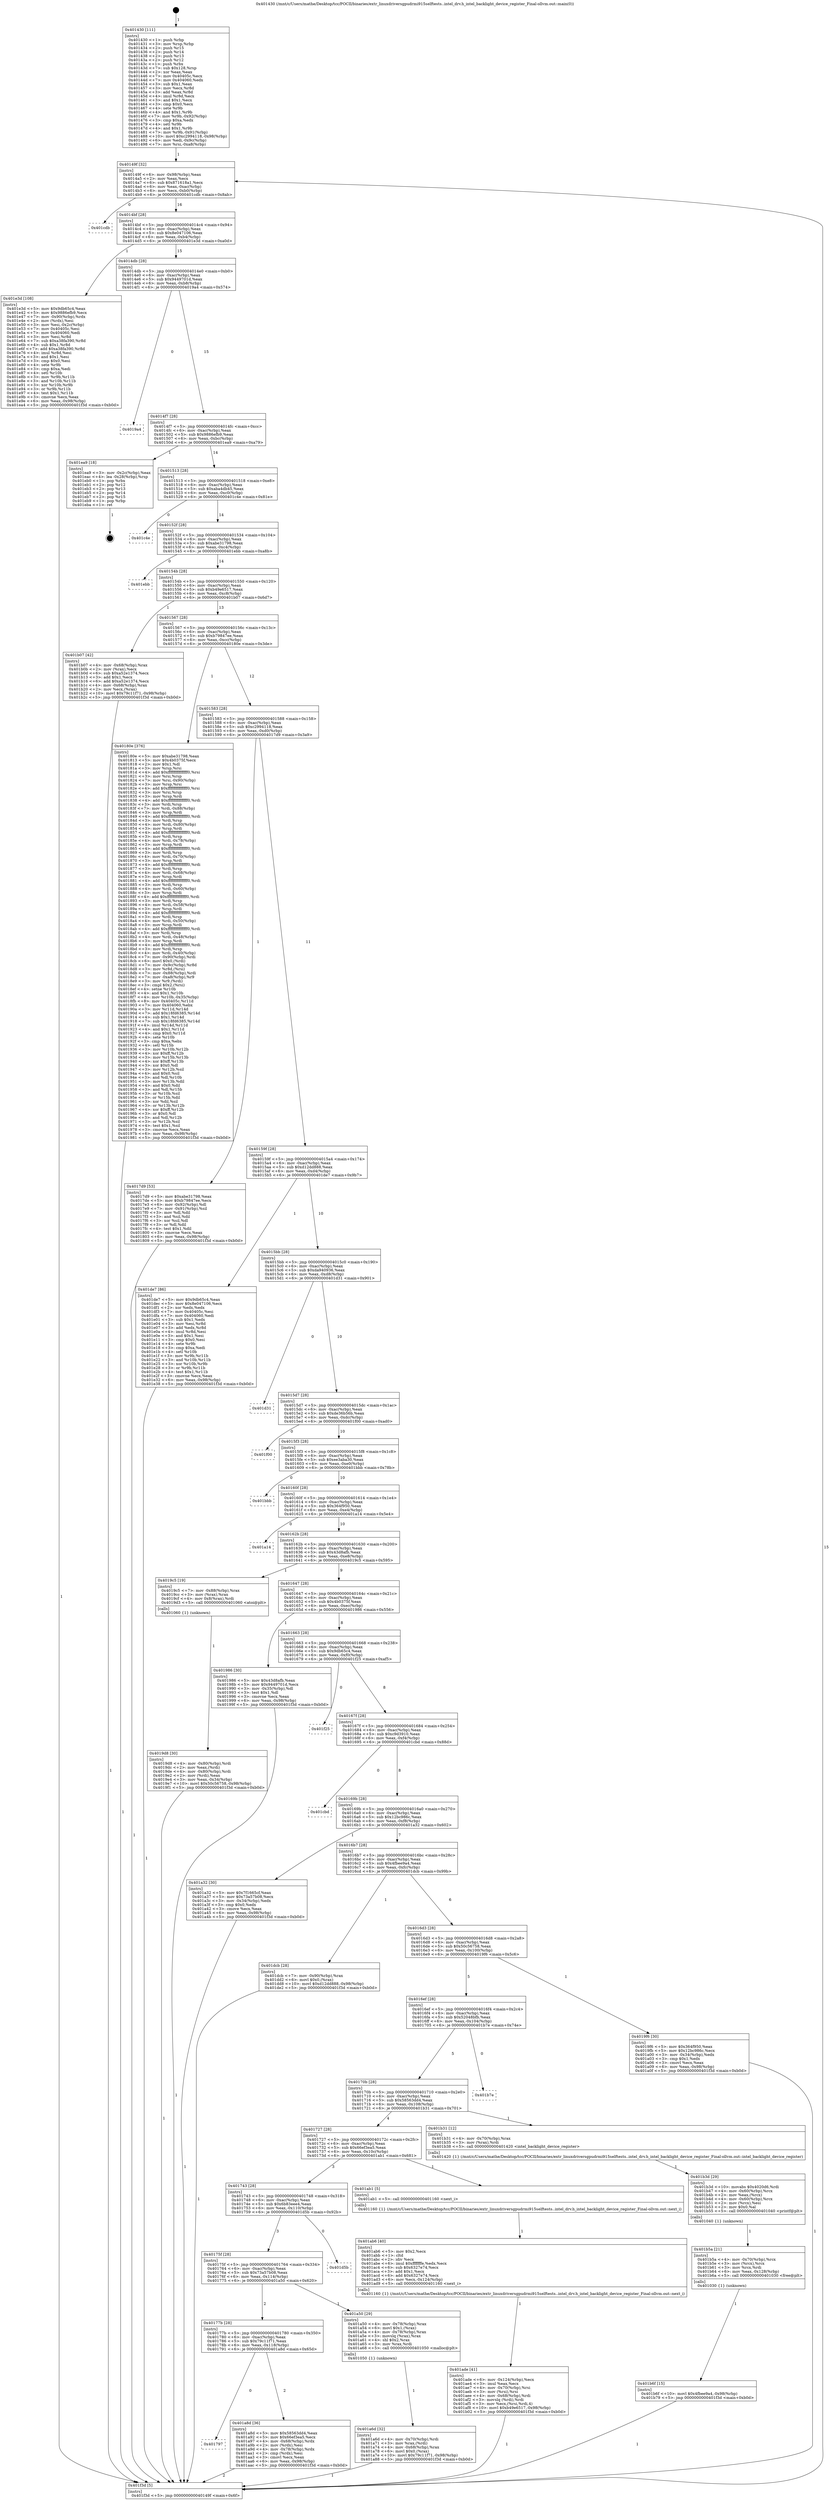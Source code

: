 digraph "0x401430" {
  label = "0x401430 (/mnt/c/Users/mathe/Desktop/tcc/POCII/binaries/extr_linuxdriversgpudrmi915selftests..intel_drv.h_intel_backlight_device_register_Final-ollvm.out::main(0))"
  labelloc = "t"
  node[shape=record]

  Entry [label="",width=0.3,height=0.3,shape=circle,fillcolor=black,style=filled]
  "0x40149f" [label="{
     0x40149f [32]\l
     | [instrs]\l
     &nbsp;&nbsp;0x40149f \<+6\>: mov -0x98(%rbp),%eax\l
     &nbsp;&nbsp;0x4014a5 \<+2\>: mov %eax,%ecx\l
     &nbsp;&nbsp;0x4014a7 \<+6\>: sub $0x871618a1,%ecx\l
     &nbsp;&nbsp;0x4014ad \<+6\>: mov %eax,-0xac(%rbp)\l
     &nbsp;&nbsp;0x4014b3 \<+6\>: mov %ecx,-0xb0(%rbp)\l
     &nbsp;&nbsp;0x4014b9 \<+6\>: je 0000000000401cdb \<main+0x8ab\>\l
  }"]
  "0x401cdb" [label="{
     0x401cdb\l
  }", style=dashed]
  "0x4014bf" [label="{
     0x4014bf [28]\l
     | [instrs]\l
     &nbsp;&nbsp;0x4014bf \<+5\>: jmp 00000000004014c4 \<main+0x94\>\l
     &nbsp;&nbsp;0x4014c4 \<+6\>: mov -0xac(%rbp),%eax\l
     &nbsp;&nbsp;0x4014ca \<+5\>: sub $0x8e047106,%eax\l
     &nbsp;&nbsp;0x4014cf \<+6\>: mov %eax,-0xb4(%rbp)\l
     &nbsp;&nbsp;0x4014d5 \<+6\>: je 0000000000401e3d \<main+0xa0d\>\l
  }"]
  Exit [label="",width=0.3,height=0.3,shape=circle,fillcolor=black,style=filled,peripheries=2]
  "0x401e3d" [label="{
     0x401e3d [108]\l
     | [instrs]\l
     &nbsp;&nbsp;0x401e3d \<+5\>: mov $0x9db65c4,%eax\l
     &nbsp;&nbsp;0x401e42 \<+5\>: mov $0x9886efb9,%ecx\l
     &nbsp;&nbsp;0x401e47 \<+7\>: mov -0x90(%rbp),%rdx\l
     &nbsp;&nbsp;0x401e4e \<+2\>: mov (%rdx),%esi\l
     &nbsp;&nbsp;0x401e50 \<+3\>: mov %esi,-0x2c(%rbp)\l
     &nbsp;&nbsp;0x401e53 \<+7\>: mov 0x40405c,%esi\l
     &nbsp;&nbsp;0x401e5a \<+7\>: mov 0x404060,%edi\l
     &nbsp;&nbsp;0x401e61 \<+3\>: mov %esi,%r8d\l
     &nbsp;&nbsp;0x401e64 \<+7\>: sub $0xa38fa390,%r8d\l
     &nbsp;&nbsp;0x401e6b \<+4\>: sub $0x1,%r8d\l
     &nbsp;&nbsp;0x401e6f \<+7\>: add $0xa38fa390,%r8d\l
     &nbsp;&nbsp;0x401e76 \<+4\>: imul %r8d,%esi\l
     &nbsp;&nbsp;0x401e7a \<+3\>: and $0x1,%esi\l
     &nbsp;&nbsp;0x401e7d \<+3\>: cmp $0x0,%esi\l
     &nbsp;&nbsp;0x401e80 \<+4\>: sete %r9b\l
     &nbsp;&nbsp;0x401e84 \<+3\>: cmp $0xa,%edi\l
     &nbsp;&nbsp;0x401e87 \<+4\>: setl %r10b\l
     &nbsp;&nbsp;0x401e8b \<+3\>: mov %r9b,%r11b\l
     &nbsp;&nbsp;0x401e8e \<+3\>: and %r10b,%r11b\l
     &nbsp;&nbsp;0x401e91 \<+3\>: xor %r10b,%r9b\l
     &nbsp;&nbsp;0x401e94 \<+3\>: or %r9b,%r11b\l
     &nbsp;&nbsp;0x401e97 \<+4\>: test $0x1,%r11b\l
     &nbsp;&nbsp;0x401e9b \<+3\>: cmovne %ecx,%eax\l
     &nbsp;&nbsp;0x401e9e \<+6\>: mov %eax,-0x98(%rbp)\l
     &nbsp;&nbsp;0x401ea4 \<+5\>: jmp 0000000000401f3d \<main+0xb0d\>\l
  }"]
  "0x4014db" [label="{
     0x4014db [28]\l
     | [instrs]\l
     &nbsp;&nbsp;0x4014db \<+5\>: jmp 00000000004014e0 \<main+0xb0\>\l
     &nbsp;&nbsp;0x4014e0 \<+6\>: mov -0xac(%rbp),%eax\l
     &nbsp;&nbsp;0x4014e6 \<+5\>: sub $0x9449701d,%eax\l
     &nbsp;&nbsp;0x4014eb \<+6\>: mov %eax,-0xb8(%rbp)\l
     &nbsp;&nbsp;0x4014f1 \<+6\>: je 00000000004019a4 \<main+0x574\>\l
  }"]
  "0x401b6f" [label="{
     0x401b6f [15]\l
     | [instrs]\l
     &nbsp;&nbsp;0x401b6f \<+10\>: movl $0x4fbee9a4,-0x98(%rbp)\l
     &nbsp;&nbsp;0x401b79 \<+5\>: jmp 0000000000401f3d \<main+0xb0d\>\l
  }"]
  "0x4019a4" [label="{
     0x4019a4\l
  }", style=dashed]
  "0x4014f7" [label="{
     0x4014f7 [28]\l
     | [instrs]\l
     &nbsp;&nbsp;0x4014f7 \<+5\>: jmp 00000000004014fc \<main+0xcc\>\l
     &nbsp;&nbsp;0x4014fc \<+6\>: mov -0xac(%rbp),%eax\l
     &nbsp;&nbsp;0x401502 \<+5\>: sub $0x9886efb9,%eax\l
     &nbsp;&nbsp;0x401507 \<+6\>: mov %eax,-0xbc(%rbp)\l
     &nbsp;&nbsp;0x40150d \<+6\>: je 0000000000401ea9 \<main+0xa79\>\l
  }"]
  "0x401b5a" [label="{
     0x401b5a [21]\l
     | [instrs]\l
     &nbsp;&nbsp;0x401b5a \<+4\>: mov -0x70(%rbp),%rcx\l
     &nbsp;&nbsp;0x401b5e \<+3\>: mov (%rcx),%rcx\l
     &nbsp;&nbsp;0x401b61 \<+3\>: mov %rcx,%rdi\l
     &nbsp;&nbsp;0x401b64 \<+6\>: mov %eax,-0x128(%rbp)\l
     &nbsp;&nbsp;0x401b6a \<+5\>: call 0000000000401030 \<free@plt\>\l
     | [calls]\l
     &nbsp;&nbsp;0x401030 \{1\} (unknown)\l
  }"]
  "0x401ea9" [label="{
     0x401ea9 [18]\l
     | [instrs]\l
     &nbsp;&nbsp;0x401ea9 \<+3\>: mov -0x2c(%rbp),%eax\l
     &nbsp;&nbsp;0x401eac \<+4\>: lea -0x28(%rbp),%rsp\l
     &nbsp;&nbsp;0x401eb0 \<+1\>: pop %rbx\l
     &nbsp;&nbsp;0x401eb1 \<+2\>: pop %r12\l
     &nbsp;&nbsp;0x401eb3 \<+2\>: pop %r13\l
     &nbsp;&nbsp;0x401eb5 \<+2\>: pop %r14\l
     &nbsp;&nbsp;0x401eb7 \<+2\>: pop %r15\l
     &nbsp;&nbsp;0x401eb9 \<+1\>: pop %rbp\l
     &nbsp;&nbsp;0x401eba \<+1\>: ret\l
  }"]
  "0x401513" [label="{
     0x401513 [28]\l
     | [instrs]\l
     &nbsp;&nbsp;0x401513 \<+5\>: jmp 0000000000401518 \<main+0xe8\>\l
     &nbsp;&nbsp;0x401518 \<+6\>: mov -0xac(%rbp),%eax\l
     &nbsp;&nbsp;0x40151e \<+5\>: sub $0xaba4db45,%eax\l
     &nbsp;&nbsp;0x401523 \<+6\>: mov %eax,-0xc0(%rbp)\l
     &nbsp;&nbsp;0x401529 \<+6\>: je 0000000000401c4e \<main+0x81e\>\l
  }"]
  "0x401b3d" [label="{
     0x401b3d [29]\l
     | [instrs]\l
     &nbsp;&nbsp;0x401b3d \<+10\>: movabs $0x4020d6,%rdi\l
     &nbsp;&nbsp;0x401b47 \<+4\>: mov -0x60(%rbp),%rcx\l
     &nbsp;&nbsp;0x401b4b \<+2\>: mov %eax,(%rcx)\l
     &nbsp;&nbsp;0x401b4d \<+4\>: mov -0x60(%rbp),%rcx\l
     &nbsp;&nbsp;0x401b51 \<+2\>: mov (%rcx),%esi\l
     &nbsp;&nbsp;0x401b53 \<+2\>: mov $0x0,%al\l
     &nbsp;&nbsp;0x401b55 \<+5\>: call 0000000000401040 \<printf@plt\>\l
     | [calls]\l
     &nbsp;&nbsp;0x401040 \{1\} (unknown)\l
  }"]
  "0x401c4e" [label="{
     0x401c4e\l
  }", style=dashed]
  "0x40152f" [label="{
     0x40152f [28]\l
     | [instrs]\l
     &nbsp;&nbsp;0x40152f \<+5\>: jmp 0000000000401534 \<main+0x104\>\l
     &nbsp;&nbsp;0x401534 \<+6\>: mov -0xac(%rbp),%eax\l
     &nbsp;&nbsp;0x40153a \<+5\>: sub $0xabe31798,%eax\l
     &nbsp;&nbsp;0x40153f \<+6\>: mov %eax,-0xc4(%rbp)\l
     &nbsp;&nbsp;0x401545 \<+6\>: je 0000000000401ebb \<main+0xa8b\>\l
  }"]
  "0x401ade" [label="{
     0x401ade [41]\l
     | [instrs]\l
     &nbsp;&nbsp;0x401ade \<+6\>: mov -0x124(%rbp),%ecx\l
     &nbsp;&nbsp;0x401ae4 \<+3\>: imul %eax,%ecx\l
     &nbsp;&nbsp;0x401ae7 \<+4\>: mov -0x70(%rbp),%rsi\l
     &nbsp;&nbsp;0x401aeb \<+3\>: mov (%rsi),%rsi\l
     &nbsp;&nbsp;0x401aee \<+4\>: mov -0x68(%rbp),%rdi\l
     &nbsp;&nbsp;0x401af2 \<+3\>: movslq (%rdi),%rdi\l
     &nbsp;&nbsp;0x401af5 \<+3\>: mov %ecx,(%rsi,%rdi,4)\l
     &nbsp;&nbsp;0x401af8 \<+10\>: movl $0xb49e6517,-0x98(%rbp)\l
     &nbsp;&nbsp;0x401b02 \<+5\>: jmp 0000000000401f3d \<main+0xb0d\>\l
  }"]
  "0x401ebb" [label="{
     0x401ebb\l
  }", style=dashed]
  "0x40154b" [label="{
     0x40154b [28]\l
     | [instrs]\l
     &nbsp;&nbsp;0x40154b \<+5\>: jmp 0000000000401550 \<main+0x120\>\l
     &nbsp;&nbsp;0x401550 \<+6\>: mov -0xac(%rbp),%eax\l
     &nbsp;&nbsp;0x401556 \<+5\>: sub $0xb49e6517,%eax\l
     &nbsp;&nbsp;0x40155b \<+6\>: mov %eax,-0xc8(%rbp)\l
     &nbsp;&nbsp;0x401561 \<+6\>: je 0000000000401b07 \<main+0x6d7\>\l
  }"]
  "0x401ab6" [label="{
     0x401ab6 [40]\l
     | [instrs]\l
     &nbsp;&nbsp;0x401ab6 \<+5\>: mov $0x2,%ecx\l
     &nbsp;&nbsp;0x401abb \<+1\>: cltd\l
     &nbsp;&nbsp;0x401abc \<+2\>: idiv %ecx\l
     &nbsp;&nbsp;0x401abe \<+6\>: imul $0xfffffffe,%edx,%ecx\l
     &nbsp;&nbsp;0x401ac4 \<+6\>: sub $0x6327e74,%ecx\l
     &nbsp;&nbsp;0x401aca \<+3\>: add $0x1,%ecx\l
     &nbsp;&nbsp;0x401acd \<+6\>: add $0x6327e74,%ecx\l
     &nbsp;&nbsp;0x401ad3 \<+6\>: mov %ecx,-0x124(%rbp)\l
     &nbsp;&nbsp;0x401ad9 \<+5\>: call 0000000000401160 \<next_i\>\l
     | [calls]\l
     &nbsp;&nbsp;0x401160 \{1\} (/mnt/c/Users/mathe/Desktop/tcc/POCII/binaries/extr_linuxdriversgpudrmi915selftests..intel_drv.h_intel_backlight_device_register_Final-ollvm.out::next_i)\l
  }"]
  "0x401b07" [label="{
     0x401b07 [42]\l
     | [instrs]\l
     &nbsp;&nbsp;0x401b07 \<+4\>: mov -0x68(%rbp),%rax\l
     &nbsp;&nbsp;0x401b0b \<+2\>: mov (%rax),%ecx\l
     &nbsp;&nbsp;0x401b0d \<+6\>: sub $0xa52e1374,%ecx\l
     &nbsp;&nbsp;0x401b13 \<+3\>: add $0x1,%ecx\l
     &nbsp;&nbsp;0x401b16 \<+6\>: add $0xa52e1374,%ecx\l
     &nbsp;&nbsp;0x401b1c \<+4\>: mov -0x68(%rbp),%rax\l
     &nbsp;&nbsp;0x401b20 \<+2\>: mov %ecx,(%rax)\l
     &nbsp;&nbsp;0x401b22 \<+10\>: movl $0x79c11f71,-0x98(%rbp)\l
     &nbsp;&nbsp;0x401b2c \<+5\>: jmp 0000000000401f3d \<main+0xb0d\>\l
  }"]
  "0x401567" [label="{
     0x401567 [28]\l
     | [instrs]\l
     &nbsp;&nbsp;0x401567 \<+5\>: jmp 000000000040156c \<main+0x13c\>\l
     &nbsp;&nbsp;0x40156c \<+6\>: mov -0xac(%rbp),%eax\l
     &nbsp;&nbsp;0x401572 \<+5\>: sub $0xb79847ee,%eax\l
     &nbsp;&nbsp;0x401577 \<+6\>: mov %eax,-0xcc(%rbp)\l
     &nbsp;&nbsp;0x40157d \<+6\>: je 000000000040180e \<main+0x3de\>\l
  }"]
  "0x401797" [label="{
     0x401797\l
  }", style=dashed]
  "0x40180e" [label="{
     0x40180e [376]\l
     | [instrs]\l
     &nbsp;&nbsp;0x40180e \<+5\>: mov $0xabe31798,%eax\l
     &nbsp;&nbsp;0x401813 \<+5\>: mov $0x4b0375f,%ecx\l
     &nbsp;&nbsp;0x401818 \<+2\>: mov $0x1,%dl\l
     &nbsp;&nbsp;0x40181a \<+3\>: mov %rsp,%rsi\l
     &nbsp;&nbsp;0x40181d \<+4\>: add $0xfffffffffffffff0,%rsi\l
     &nbsp;&nbsp;0x401821 \<+3\>: mov %rsi,%rsp\l
     &nbsp;&nbsp;0x401824 \<+7\>: mov %rsi,-0x90(%rbp)\l
     &nbsp;&nbsp;0x40182b \<+3\>: mov %rsp,%rsi\l
     &nbsp;&nbsp;0x40182e \<+4\>: add $0xfffffffffffffff0,%rsi\l
     &nbsp;&nbsp;0x401832 \<+3\>: mov %rsi,%rsp\l
     &nbsp;&nbsp;0x401835 \<+3\>: mov %rsp,%rdi\l
     &nbsp;&nbsp;0x401838 \<+4\>: add $0xfffffffffffffff0,%rdi\l
     &nbsp;&nbsp;0x40183c \<+3\>: mov %rdi,%rsp\l
     &nbsp;&nbsp;0x40183f \<+7\>: mov %rdi,-0x88(%rbp)\l
     &nbsp;&nbsp;0x401846 \<+3\>: mov %rsp,%rdi\l
     &nbsp;&nbsp;0x401849 \<+4\>: add $0xfffffffffffffff0,%rdi\l
     &nbsp;&nbsp;0x40184d \<+3\>: mov %rdi,%rsp\l
     &nbsp;&nbsp;0x401850 \<+4\>: mov %rdi,-0x80(%rbp)\l
     &nbsp;&nbsp;0x401854 \<+3\>: mov %rsp,%rdi\l
     &nbsp;&nbsp;0x401857 \<+4\>: add $0xfffffffffffffff0,%rdi\l
     &nbsp;&nbsp;0x40185b \<+3\>: mov %rdi,%rsp\l
     &nbsp;&nbsp;0x40185e \<+4\>: mov %rdi,-0x78(%rbp)\l
     &nbsp;&nbsp;0x401862 \<+3\>: mov %rsp,%rdi\l
     &nbsp;&nbsp;0x401865 \<+4\>: add $0xfffffffffffffff0,%rdi\l
     &nbsp;&nbsp;0x401869 \<+3\>: mov %rdi,%rsp\l
     &nbsp;&nbsp;0x40186c \<+4\>: mov %rdi,-0x70(%rbp)\l
     &nbsp;&nbsp;0x401870 \<+3\>: mov %rsp,%rdi\l
     &nbsp;&nbsp;0x401873 \<+4\>: add $0xfffffffffffffff0,%rdi\l
     &nbsp;&nbsp;0x401877 \<+3\>: mov %rdi,%rsp\l
     &nbsp;&nbsp;0x40187a \<+4\>: mov %rdi,-0x68(%rbp)\l
     &nbsp;&nbsp;0x40187e \<+3\>: mov %rsp,%rdi\l
     &nbsp;&nbsp;0x401881 \<+4\>: add $0xfffffffffffffff0,%rdi\l
     &nbsp;&nbsp;0x401885 \<+3\>: mov %rdi,%rsp\l
     &nbsp;&nbsp;0x401888 \<+4\>: mov %rdi,-0x60(%rbp)\l
     &nbsp;&nbsp;0x40188c \<+3\>: mov %rsp,%rdi\l
     &nbsp;&nbsp;0x40188f \<+4\>: add $0xfffffffffffffff0,%rdi\l
     &nbsp;&nbsp;0x401893 \<+3\>: mov %rdi,%rsp\l
     &nbsp;&nbsp;0x401896 \<+4\>: mov %rdi,-0x58(%rbp)\l
     &nbsp;&nbsp;0x40189a \<+3\>: mov %rsp,%rdi\l
     &nbsp;&nbsp;0x40189d \<+4\>: add $0xfffffffffffffff0,%rdi\l
     &nbsp;&nbsp;0x4018a1 \<+3\>: mov %rdi,%rsp\l
     &nbsp;&nbsp;0x4018a4 \<+4\>: mov %rdi,-0x50(%rbp)\l
     &nbsp;&nbsp;0x4018a8 \<+3\>: mov %rsp,%rdi\l
     &nbsp;&nbsp;0x4018ab \<+4\>: add $0xfffffffffffffff0,%rdi\l
     &nbsp;&nbsp;0x4018af \<+3\>: mov %rdi,%rsp\l
     &nbsp;&nbsp;0x4018b2 \<+4\>: mov %rdi,-0x48(%rbp)\l
     &nbsp;&nbsp;0x4018b6 \<+3\>: mov %rsp,%rdi\l
     &nbsp;&nbsp;0x4018b9 \<+4\>: add $0xfffffffffffffff0,%rdi\l
     &nbsp;&nbsp;0x4018bd \<+3\>: mov %rdi,%rsp\l
     &nbsp;&nbsp;0x4018c0 \<+4\>: mov %rdi,-0x40(%rbp)\l
     &nbsp;&nbsp;0x4018c4 \<+7\>: mov -0x90(%rbp),%rdi\l
     &nbsp;&nbsp;0x4018cb \<+6\>: movl $0x0,(%rdi)\l
     &nbsp;&nbsp;0x4018d1 \<+7\>: mov -0x9c(%rbp),%r8d\l
     &nbsp;&nbsp;0x4018d8 \<+3\>: mov %r8d,(%rsi)\l
     &nbsp;&nbsp;0x4018db \<+7\>: mov -0x88(%rbp),%rdi\l
     &nbsp;&nbsp;0x4018e2 \<+7\>: mov -0xa8(%rbp),%r9\l
     &nbsp;&nbsp;0x4018e9 \<+3\>: mov %r9,(%rdi)\l
     &nbsp;&nbsp;0x4018ec \<+3\>: cmpl $0x2,(%rsi)\l
     &nbsp;&nbsp;0x4018ef \<+4\>: setne %r10b\l
     &nbsp;&nbsp;0x4018f3 \<+4\>: and $0x1,%r10b\l
     &nbsp;&nbsp;0x4018f7 \<+4\>: mov %r10b,-0x35(%rbp)\l
     &nbsp;&nbsp;0x4018fb \<+8\>: mov 0x40405c,%r11d\l
     &nbsp;&nbsp;0x401903 \<+7\>: mov 0x404060,%ebx\l
     &nbsp;&nbsp;0x40190a \<+3\>: mov %r11d,%r14d\l
     &nbsp;&nbsp;0x40190d \<+7\>: add $0x18fd6385,%r14d\l
     &nbsp;&nbsp;0x401914 \<+4\>: sub $0x1,%r14d\l
     &nbsp;&nbsp;0x401918 \<+7\>: sub $0x18fd6385,%r14d\l
     &nbsp;&nbsp;0x40191f \<+4\>: imul %r14d,%r11d\l
     &nbsp;&nbsp;0x401923 \<+4\>: and $0x1,%r11d\l
     &nbsp;&nbsp;0x401927 \<+4\>: cmp $0x0,%r11d\l
     &nbsp;&nbsp;0x40192b \<+4\>: sete %r10b\l
     &nbsp;&nbsp;0x40192f \<+3\>: cmp $0xa,%ebx\l
     &nbsp;&nbsp;0x401932 \<+4\>: setl %r15b\l
     &nbsp;&nbsp;0x401936 \<+3\>: mov %r10b,%r12b\l
     &nbsp;&nbsp;0x401939 \<+4\>: xor $0xff,%r12b\l
     &nbsp;&nbsp;0x40193d \<+3\>: mov %r15b,%r13b\l
     &nbsp;&nbsp;0x401940 \<+4\>: xor $0xff,%r13b\l
     &nbsp;&nbsp;0x401944 \<+3\>: xor $0x0,%dl\l
     &nbsp;&nbsp;0x401947 \<+3\>: mov %r12b,%sil\l
     &nbsp;&nbsp;0x40194a \<+4\>: and $0x0,%sil\l
     &nbsp;&nbsp;0x40194e \<+3\>: and %dl,%r10b\l
     &nbsp;&nbsp;0x401951 \<+3\>: mov %r13b,%dil\l
     &nbsp;&nbsp;0x401954 \<+4\>: and $0x0,%dil\l
     &nbsp;&nbsp;0x401958 \<+3\>: and %dl,%r15b\l
     &nbsp;&nbsp;0x40195b \<+3\>: or %r10b,%sil\l
     &nbsp;&nbsp;0x40195e \<+3\>: or %r15b,%dil\l
     &nbsp;&nbsp;0x401961 \<+3\>: xor %dil,%sil\l
     &nbsp;&nbsp;0x401964 \<+3\>: or %r13b,%r12b\l
     &nbsp;&nbsp;0x401967 \<+4\>: xor $0xff,%r12b\l
     &nbsp;&nbsp;0x40196b \<+3\>: or $0x0,%dl\l
     &nbsp;&nbsp;0x40196e \<+3\>: and %dl,%r12b\l
     &nbsp;&nbsp;0x401971 \<+3\>: or %r12b,%sil\l
     &nbsp;&nbsp;0x401974 \<+4\>: test $0x1,%sil\l
     &nbsp;&nbsp;0x401978 \<+3\>: cmovne %ecx,%eax\l
     &nbsp;&nbsp;0x40197b \<+6\>: mov %eax,-0x98(%rbp)\l
     &nbsp;&nbsp;0x401981 \<+5\>: jmp 0000000000401f3d \<main+0xb0d\>\l
  }"]
  "0x401583" [label="{
     0x401583 [28]\l
     | [instrs]\l
     &nbsp;&nbsp;0x401583 \<+5\>: jmp 0000000000401588 \<main+0x158\>\l
     &nbsp;&nbsp;0x401588 \<+6\>: mov -0xac(%rbp),%eax\l
     &nbsp;&nbsp;0x40158e \<+5\>: sub $0xc2994118,%eax\l
     &nbsp;&nbsp;0x401593 \<+6\>: mov %eax,-0xd0(%rbp)\l
     &nbsp;&nbsp;0x401599 \<+6\>: je 00000000004017d9 \<main+0x3a9\>\l
  }"]
  "0x401a8d" [label="{
     0x401a8d [36]\l
     | [instrs]\l
     &nbsp;&nbsp;0x401a8d \<+5\>: mov $0x58563dd4,%eax\l
     &nbsp;&nbsp;0x401a92 \<+5\>: mov $0x66ef3ea5,%ecx\l
     &nbsp;&nbsp;0x401a97 \<+4\>: mov -0x68(%rbp),%rdx\l
     &nbsp;&nbsp;0x401a9b \<+2\>: mov (%rdx),%esi\l
     &nbsp;&nbsp;0x401a9d \<+4\>: mov -0x78(%rbp),%rdx\l
     &nbsp;&nbsp;0x401aa1 \<+2\>: cmp (%rdx),%esi\l
     &nbsp;&nbsp;0x401aa3 \<+3\>: cmovl %ecx,%eax\l
     &nbsp;&nbsp;0x401aa6 \<+6\>: mov %eax,-0x98(%rbp)\l
     &nbsp;&nbsp;0x401aac \<+5\>: jmp 0000000000401f3d \<main+0xb0d\>\l
  }"]
  "0x4017d9" [label="{
     0x4017d9 [53]\l
     | [instrs]\l
     &nbsp;&nbsp;0x4017d9 \<+5\>: mov $0xabe31798,%eax\l
     &nbsp;&nbsp;0x4017de \<+5\>: mov $0xb79847ee,%ecx\l
     &nbsp;&nbsp;0x4017e3 \<+6\>: mov -0x92(%rbp),%dl\l
     &nbsp;&nbsp;0x4017e9 \<+7\>: mov -0x91(%rbp),%sil\l
     &nbsp;&nbsp;0x4017f0 \<+3\>: mov %dl,%dil\l
     &nbsp;&nbsp;0x4017f3 \<+3\>: and %sil,%dil\l
     &nbsp;&nbsp;0x4017f6 \<+3\>: xor %sil,%dl\l
     &nbsp;&nbsp;0x4017f9 \<+3\>: or %dl,%dil\l
     &nbsp;&nbsp;0x4017fc \<+4\>: test $0x1,%dil\l
     &nbsp;&nbsp;0x401800 \<+3\>: cmovne %ecx,%eax\l
     &nbsp;&nbsp;0x401803 \<+6\>: mov %eax,-0x98(%rbp)\l
     &nbsp;&nbsp;0x401809 \<+5\>: jmp 0000000000401f3d \<main+0xb0d\>\l
  }"]
  "0x40159f" [label="{
     0x40159f [28]\l
     | [instrs]\l
     &nbsp;&nbsp;0x40159f \<+5\>: jmp 00000000004015a4 \<main+0x174\>\l
     &nbsp;&nbsp;0x4015a4 \<+6\>: mov -0xac(%rbp),%eax\l
     &nbsp;&nbsp;0x4015aa \<+5\>: sub $0xd12dd888,%eax\l
     &nbsp;&nbsp;0x4015af \<+6\>: mov %eax,-0xd4(%rbp)\l
     &nbsp;&nbsp;0x4015b5 \<+6\>: je 0000000000401de7 \<main+0x9b7\>\l
  }"]
  "0x401f3d" [label="{
     0x401f3d [5]\l
     | [instrs]\l
     &nbsp;&nbsp;0x401f3d \<+5\>: jmp 000000000040149f \<main+0x6f\>\l
  }"]
  "0x401430" [label="{
     0x401430 [111]\l
     | [instrs]\l
     &nbsp;&nbsp;0x401430 \<+1\>: push %rbp\l
     &nbsp;&nbsp;0x401431 \<+3\>: mov %rsp,%rbp\l
     &nbsp;&nbsp;0x401434 \<+2\>: push %r15\l
     &nbsp;&nbsp;0x401436 \<+2\>: push %r14\l
     &nbsp;&nbsp;0x401438 \<+2\>: push %r13\l
     &nbsp;&nbsp;0x40143a \<+2\>: push %r12\l
     &nbsp;&nbsp;0x40143c \<+1\>: push %rbx\l
     &nbsp;&nbsp;0x40143d \<+7\>: sub $0x128,%rsp\l
     &nbsp;&nbsp;0x401444 \<+2\>: xor %eax,%eax\l
     &nbsp;&nbsp;0x401446 \<+7\>: mov 0x40405c,%ecx\l
     &nbsp;&nbsp;0x40144d \<+7\>: mov 0x404060,%edx\l
     &nbsp;&nbsp;0x401454 \<+3\>: sub $0x1,%eax\l
     &nbsp;&nbsp;0x401457 \<+3\>: mov %ecx,%r8d\l
     &nbsp;&nbsp;0x40145a \<+3\>: add %eax,%r8d\l
     &nbsp;&nbsp;0x40145d \<+4\>: imul %r8d,%ecx\l
     &nbsp;&nbsp;0x401461 \<+3\>: and $0x1,%ecx\l
     &nbsp;&nbsp;0x401464 \<+3\>: cmp $0x0,%ecx\l
     &nbsp;&nbsp;0x401467 \<+4\>: sete %r9b\l
     &nbsp;&nbsp;0x40146b \<+4\>: and $0x1,%r9b\l
     &nbsp;&nbsp;0x40146f \<+7\>: mov %r9b,-0x92(%rbp)\l
     &nbsp;&nbsp;0x401476 \<+3\>: cmp $0xa,%edx\l
     &nbsp;&nbsp;0x401479 \<+4\>: setl %r9b\l
     &nbsp;&nbsp;0x40147d \<+4\>: and $0x1,%r9b\l
     &nbsp;&nbsp;0x401481 \<+7\>: mov %r9b,-0x91(%rbp)\l
     &nbsp;&nbsp;0x401488 \<+10\>: movl $0xc2994118,-0x98(%rbp)\l
     &nbsp;&nbsp;0x401492 \<+6\>: mov %edi,-0x9c(%rbp)\l
     &nbsp;&nbsp;0x401498 \<+7\>: mov %rsi,-0xa8(%rbp)\l
  }"]
  "0x401a6d" [label="{
     0x401a6d [32]\l
     | [instrs]\l
     &nbsp;&nbsp;0x401a6d \<+4\>: mov -0x70(%rbp),%rdi\l
     &nbsp;&nbsp;0x401a71 \<+3\>: mov %rax,(%rdi)\l
     &nbsp;&nbsp;0x401a74 \<+4\>: mov -0x68(%rbp),%rax\l
     &nbsp;&nbsp;0x401a78 \<+6\>: movl $0x0,(%rax)\l
     &nbsp;&nbsp;0x401a7e \<+10\>: movl $0x79c11f71,-0x98(%rbp)\l
     &nbsp;&nbsp;0x401a88 \<+5\>: jmp 0000000000401f3d \<main+0xb0d\>\l
  }"]
  "0x40177b" [label="{
     0x40177b [28]\l
     | [instrs]\l
     &nbsp;&nbsp;0x40177b \<+5\>: jmp 0000000000401780 \<main+0x350\>\l
     &nbsp;&nbsp;0x401780 \<+6\>: mov -0xac(%rbp),%eax\l
     &nbsp;&nbsp;0x401786 \<+5\>: sub $0x79c11f71,%eax\l
     &nbsp;&nbsp;0x40178b \<+6\>: mov %eax,-0x118(%rbp)\l
     &nbsp;&nbsp;0x401791 \<+6\>: je 0000000000401a8d \<main+0x65d\>\l
  }"]
  "0x401de7" [label="{
     0x401de7 [86]\l
     | [instrs]\l
     &nbsp;&nbsp;0x401de7 \<+5\>: mov $0x9db65c4,%eax\l
     &nbsp;&nbsp;0x401dec \<+5\>: mov $0x8e047106,%ecx\l
     &nbsp;&nbsp;0x401df1 \<+2\>: xor %edx,%edx\l
     &nbsp;&nbsp;0x401df3 \<+7\>: mov 0x40405c,%esi\l
     &nbsp;&nbsp;0x401dfa \<+7\>: mov 0x404060,%edi\l
     &nbsp;&nbsp;0x401e01 \<+3\>: sub $0x1,%edx\l
     &nbsp;&nbsp;0x401e04 \<+3\>: mov %esi,%r8d\l
     &nbsp;&nbsp;0x401e07 \<+3\>: add %edx,%r8d\l
     &nbsp;&nbsp;0x401e0a \<+4\>: imul %r8d,%esi\l
     &nbsp;&nbsp;0x401e0e \<+3\>: and $0x1,%esi\l
     &nbsp;&nbsp;0x401e11 \<+3\>: cmp $0x0,%esi\l
     &nbsp;&nbsp;0x401e14 \<+4\>: sete %r9b\l
     &nbsp;&nbsp;0x401e18 \<+3\>: cmp $0xa,%edi\l
     &nbsp;&nbsp;0x401e1b \<+4\>: setl %r10b\l
     &nbsp;&nbsp;0x401e1f \<+3\>: mov %r9b,%r11b\l
     &nbsp;&nbsp;0x401e22 \<+3\>: and %r10b,%r11b\l
     &nbsp;&nbsp;0x401e25 \<+3\>: xor %r10b,%r9b\l
     &nbsp;&nbsp;0x401e28 \<+3\>: or %r9b,%r11b\l
     &nbsp;&nbsp;0x401e2b \<+4\>: test $0x1,%r11b\l
     &nbsp;&nbsp;0x401e2f \<+3\>: cmovne %ecx,%eax\l
     &nbsp;&nbsp;0x401e32 \<+6\>: mov %eax,-0x98(%rbp)\l
     &nbsp;&nbsp;0x401e38 \<+5\>: jmp 0000000000401f3d \<main+0xb0d\>\l
  }"]
  "0x4015bb" [label="{
     0x4015bb [28]\l
     | [instrs]\l
     &nbsp;&nbsp;0x4015bb \<+5\>: jmp 00000000004015c0 \<main+0x190\>\l
     &nbsp;&nbsp;0x4015c0 \<+6\>: mov -0xac(%rbp),%eax\l
     &nbsp;&nbsp;0x4015c6 \<+5\>: sub $0xda940936,%eax\l
     &nbsp;&nbsp;0x4015cb \<+6\>: mov %eax,-0xd8(%rbp)\l
     &nbsp;&nbsp;0x4015d1 \<+6\>: je 0000000000401d31 \<main+0x901\>\l
  }"]
  "0x401a50" [label="{
     0x401a50 [29]\l
     | [instrs]\l
     &nbsp;&nbsp;0x401a50 \<+4\>: mov -0x78(%rbp),%rax\l
     &nbsp;&nbsp;0x401a54 \<+6\>: movl $0x1,(%rax)\l
     &nbsp;&nbsp;0x401a5a \<+4\>: mov -0x78(%rbp),%rax\l
     &nbsp;&nbsp;0x401a5e \<+3\>: movslq (%rax),%rax\l
     &nbsp;&nbsp;0x401a61 \<+4\>: shl $0x2,%rax\l
     &nbsp;&nbsp;0x401a65 \<+3\>: mov %rax,%rdi\l
     &nbsp;&nbsp;0x401a68 \<+5\>: call 0000000000401050 \<malloc@plt\>\l
     | [calls]\l
     &nbsp;&nbsp;0x401050 \{1\} (unknown)\l
  }"]
  "0x401d31" [label="{
     0x401d31\l
  }", style=dashed]
  "0x4015d7" [label="{
     0x4015d7 [28]\l
     | [instrs]\l
     &nbsp;&nbsp;0x4015d7 \<+5\>: jmp 00000000004015dc \<main+0x1ac\>\l
     &nbsp;&nbsp;0x4015dc \<+6\>: mov -0xac(%rbp),%eax\l
     &nbsp;&nbsp;0x4015e2 \<+5\>: sub $0xde36b56b,%eax\l
     &nbsp;&nbsp;0x4015e7 \<+6\>: mov %eax,-0xdc(%rbp)\l
     &nbsp;&nbsp;0x4015ed \<+6\>: je 0000000000401f00 \<main+0xad0\>\l
  }"]
  "0x40175f" [label="{
     0x40175f [28]\l
     | [instrs]\l
     &nbsp;&nbsp;0x40175f \<+5\>: jmp 0000000000401764 \<main+0x334\>\l
     &nbsp;&nbsp;0x401764 \<+6\>: mov -0xac(%rbp),%eax\l
     &nbsp;&nbsp;0x40176a \<+5\>: sub $0x73a57b08,%eax\l
     &nbsp;&nbsp;0x40176f \<+6\>: mov %eax,-0x114(%rbp)\l
     &nbsp;&nbsp;0x401775 \<+6\>: je 0000000000401a50 \<main+0x620\>\l
  }"]
  "0x401f00" [label="{
     0x401f00\l
  }", style=dashed]
  "0x4015f3" [label="{
     0x4015f3 [28]\l
     | [instrs]\l
     &nbsp;&nbsp;0x4015f3 \<+5\>: jmp 00000000004015f8 \<main+0x1c8\>\l
     &nbsp;&nbsp;0x4015f8 \<+6\>: mov -0xac(%rbp),%eax\l
     &nbsp;&nbsp;0x4015fe \<+5\>: sub $0xee3aba30,%eax\l
     &nbsp;&nbsp;0x401603 \<+6\>: mov %eax,-0xe0(%rbp)\l
     &nbsp;&nbsp;0x401609 \<+6\>: je 0000000000401bbb \<main+0x78b\>\l
  }"]
  "0x401d5b" [label="{
     0x401d5b\l
  }", style=dashed]
  "0x401bbb" [label="{
     0x401bbb\l
  }", style=dashed]
  "0x40160f" [label="{
     0x40160f [28]\l
     | [instrs]\l
     &nbsp;&nbsp;0x40160f \<+5\>: jmp 0000000000401614 \<main+0x1e4\>\l
     &nbsp;&nbsp;0x401614 \<+6\>: mov -0xac(%rbp),%eax\l
     &nbsp;&nbsp;0x40161a \<+5\>: sub $0x364f950,%eax\l
     &nbsp;&nbsp;0x40161f \<+6\>: mov %eax,-0xe4(%rbp)\l
     &nbsp;&nbsp;0x401625 \<+6\>: je 0000000000401a14 \<main+0x5e4\>\l
  }"]
  "0x401743" [label="{
     0x401743 [28]\l
     | [instrs]\l
     &nbsp;&nbsp;0x401743 \<+5\>: jmp 0000000000401748 \<main+0x318\>\l
     &nbsp;&nbsp;0x401748 \<+6\>: mov -0xac(%rbp),%eax\l
     &nbsp;&nbsp;0x40174e \<+5\>: sub $0x6b83eee4,%eax\l
     &nbsp;&nbsp;0x401753 \<+6\>: mov %eax,-0x110(%rbp)\l
     &nbsp;&nbsp;0x401759 \<+6\>: je 0000000000401d5b \<main+0x92b\>\l
  }"]
  "0x401a14" [label="{
     0x401a14\l
  }", style=dashed]
  "0x40162b" [label="{
     0x40162b [28]\l
     | [instrs]\l
     &nbsp;&nbsp;0x40162b \<+5\>: jmp 0000000000401630 \<main+0x200\>\l
     &nbsp;&nbsp;0x401630 \<+6\>: mov -0xac(%rbp),%eax\l
     &nbsp;&nbsp;0x401636 \<+5\>: sub $0x43d8afb,%eax\l
     &nbsp;&nbsp;0x40163b \<+6\>: mov %eax,-0xe8(%rbp)\l
     &nbsp;&nbsp;0x401641 \<+6\>: je 00000000004019c5 \<main+0x595\>\l
  }"]
  "0x401ab1" [label="{
     0x401ab1 [5]\l
     | [instrs]\l
     &nbsp;&nbsp;0x401ab1 \<+5\>: call 0000000000401160 \<next_i\>\l
     | [calls]\l
     &nbsp;&nbsp;0x401160 \{1\} (/mnt/c/Users/mathe/Desktop/tcc/POCII/binaries/extr_linuxdriversgpudrmi915selftests..intel_drv.h_intel_backlight_device_register_Final-ollvm.out::next_i)\l
  }"]
  "0x4019c5" [label="{
     0x4019c5 [19]\l
     | [instrs]\l
     &nbsp;&nbsp;0x4019c5 \<+7\>: mov -0x88(%rbp),%rax\l
     &nbsp;&nbsp;0x4019cc \<+3\>: mov (%rax),%rax\l
     &nbsp;&nbsp;0x4019cf \<+4\>: mov 0x8(%rax),%rdi\l
     &nbsp;&nbsp;0x4019d3 \<+5\>: call 0000000000401060 \<atoi@plt\>\l
     | [calls]\l
     &nbsp;&nbsp;0x401060 \{1\} (unknown)\l
  }"]
  "0x401647" [label="{
     0x401647 [28]\l
     | [instrs]\l
     &nbsp;&nbsp;0x401647 \<+5\>: jmp 000000000040164c \<main+0x21c\>\l
     &nbsp;&nbsp;0x40164c \<+6\>: mov -0xac(%rbp),%eax\l
     &nbsp;&nbsp;0x401652 \<+5\>: sub $0x4b0375f,%eax\l
     &nbsp;&nbsp;0x401657 \<+6\>: mov %eax,-0xec(%rbp)\l
     &nbsp;&nbsp;0x40165d \<+6\>: je 0000000000401986 \<main+0x556\>\l
  }"]
  "0x401727" [label="{
     0x401727 [28]\l
     | [instrs]\l
     &nbsp;&nbsp;0x401727 \<+5\>: jmp 000000000040172c \<main+0x2fc\>\l
     &nbsp;&nbsp;0x40172c \<+6\>: mov -0xac(%rbp),%eax\l
     &nbsp;&nbsp;0x401732 \<+5\>: sub $0x66ef3ea5,%eax\l
     &nbsp;&nbsp;0x401737 \<+6\>: mov %eax,-0x10c(%rbp)\l
     &nbsp;&nbsp;0x40173d \<+6\>: je 0000000000401ab1 \<main+0x681\>\l
  }"]
  "0x401986" [label="{
     0x401986 [30]\l
     | [instrs]\l
     &nbsp;&nbsp;0x401986 \<+5\>: mov $0x43d8afb,%eax\l
     &nbsp;&nbsp;0x40198b \<+5\>: mov $0x9449701d,%ecx\l
     &nbsp;&nbsp;0x401990 \<+3\>: mov -0x35(%rbp),%dl\l
     &nbsp;&nbsp;0x401993 \<+3\>: test $0x1,%dl\l
     &nbsp;&nbsp;0x401996 \<+3\>: cmovne %ecx,%eax\l
     &nbsp;&nbsp;0x401999 \<+6\>: mov %eax,-0x98(%rbp)\l
     &nbsp;&nbsp;0x40199f \<+5\>: jmp 0000000000401f3d \<main+0xb0d\>\l
  }"]
  "0x401663" [label="{
     0x401663 [28]\l
     | [instrs]\l
     &nbsp;&nbsp;0x401663 \<+5\>: jmp 0000000000401668 \<main+0x238\>\l
     &nbsp;&nbsp;0x401668 \<+6\>: mov -0xac(%rbp),%eax\l
     &nbsp;&nbsp;0x40166e \<+5\>: sub $0x9db65c4,%eax\l
     &nbsp;&nbsp;0x401673 \<+6\>: mov %eax,-0xf0(%rbp)\l
     &nbsp;&nbsp;0x401679 \<+6\>: je 0000000000401f25 \<main+0xaf5\>\l
  }"]
  "0x4019d8" [label="{
     0x4019d8 [30]\l
     | [instrs]\l
     &nbsp;&nbsp;0x4019d8 \<+4\>: mov -0x80(%rbp),%rdi\l
     &nbsp;&nbsp;0x4019dc \<+2\>: mov %eax,(%rdi)\l
     &nbsp;&nbsp;0x4019de \<+4\>: mov -0x80(%rbp),%rdi\l
     &nbsp;&nbsp;0x4019e2 \<+2\>: mov (%rdi),%eax\l
     &nbsp;&nbsp;0x4019e4 \<+3\>: mov %eax,-0x34(%rbp)\l
     &nbsp;&nbsp;0x4019e7 \<+10\>: movl $0x50c56758,-0x98(%rbp)\l
     &nbsp;&nbsp;0x4019f1 \<+5\>: jmp 0000000000401f3d \<main+0xb0d\>\l
  }"]
  "0x401b31" [label="{
     0x401b31 [12]\l
     | [instrs]\l
     &nbsp;&nbsp;0x401b31 \<+4\>: mov -0x70(%rbp),%rax\l
     &nbsp;&nbsp;0x401b35 \<+3\>: mov (%rax),%rdi\l
     &nbsp;&nbsp;0x401b38 \<+5\>: call 0000000000401420 \<intel_backlight_device_register\>\l
     | [calls]\l
     &nbsp;&nbsp;0x401420 \{1\} (/mnt/c/Users/mathe/Desktop/tcc/POCII/binaries/extr_linuxdriversgpudrmi915selftests..intel_drv.h_intel_backlight_device_register_Final-ollvm.out::intel_backlight_device_register)\l
  }"]
  "0x401f25" [label="{
     0x401f25\l
  }", style=dashed]
  "0x40167f" [label="{
     0x40167f [28]\l
     | [instrs]\l
     &nbsp;&nbsp;0x40167f \<+5\>: jmp 0000000000401684 \<main+0x254\>\l
     &nbsp;&nbsp;0x401684 \<+6\>: mov -0xac(%rbp),%eax\l
     &nbsp;&nbsp;0x40168a \<+5\>: sub $0xc9d3910,%eax\l
     &nbsp;&nbsp;0x40168f \<+6\>: mov %eax,-0xf4(%rbp)\l
     &nbsp;&nbsp;0x401695 \<+6\>: je 0000000000401cbd \<main+0x88d\>\l
  }"]
  "0x40170b" [label="{
     0x40170b [28]\l
     | [instrs]\l
     &nbsp;&nbsp;0x40170b \<+5\>: jmp 0000000000401710 \<main+0x2e0\>\l
     &nbsp;&nbsp;0x401710 \<+6\>: mov -0xac(%rbp),%eax\l
     &nbsp;&nbsp;0x401716 \<+5\>: sub $0x58563dd4,%eax\l
     &nbsp;&nbsp;0x40171b \<+6\>: mov %eax,-0x108(%rbp)\l
     &nbsp;&nbsp;0x401721 \<+6\>: je 0000000000401b31 \<main+0x701\>\l
  }"]
  "0x401cbd" [label="{
     0x401cbd\l
  }", style=dashed]
  "0x40169b" [label="{
     0x40169b [28]\l
     | [instrs]\l
     &nbsp;&nbsp;0x40169b \<+5\>: jmp 00000000004016a0 \<main+0x270\>\l
     &nbsp;&nbsp;0x4016a0 \<+6\>: mov -0xac(%rbp),%eax\l
     &nbsp;&nbsp;0x4016a6 \<+5\>: sub $0x12bc986c,%eax\l
     &nbsp;&nbsp;0x4016ab \<+6\>: mov %eax,-0xf8(%rbp)\l
     &nbsp;&nbsp;0x4016b1 \<+6\>: je 0000000000401a32 \<main+0x602\>\l
  }"]
  "0x401b7e" [label="{
     0x401b7e\l
  }", style=dashed]
  "0x401a32" [label="{
     0x401a32 [30]\l
     | [instrs]\l
     &nbsp;&nbsp;0x401a32 \<+5\>: mov $0x7f1665cf,%eax\l
     &nbsp;&nbsp;0x401a37 \<+5\>: mov $0x73a57b08,%ecx\l
     &nbsp;&nbsp;0x401a3c \<+3\>: mov -0x34(%rbp),%edx\l
     &nbsp;&nbsp;0x401a3f \<+3\>: cmp $0x0,%edx\l
     &nbsp;&nbsp;0x401a42 \<+3\>: cmove %ecx,%eax\l
     &nbsp;&nbsp;0x401a45 \<+6\>: mov %eax,-0x98(%rbp)\l
     &nbsp;&nbsp;0x401a4b \<+5\>: jmp 0000000000401f3d \<main+0xb0d\>\l
  }"]
  "0x4016b7" [label="{
     0x4016b7 [28]\l
     | [instrs]\l
     &nbsp;&nbsp;0x4016b7 \<+5\>: jmp 00000000004016bc \<main+0x28c\>\l
     &nbsp;&nbsp;0x4016bc \<+6\>: mov -0xac(%rbp),%eax\l
     &nbsp;&nbsp;0x4016c2 \<+5\>: sub $0x4fbee9a4,%eax\l
     &nbsp;&nbsp;0x4016c7 \<+6\>: mov %eax,-0xfc(%rbp)\l
     &nbsp;&nbsp;0x4016cd \<+6\>: je 0000000000401dcb \<main+0x99b\>\l
  }"]
  "0x4016ef" [label="{
     0x4016ef [28]\l
     | [instrs]\l
     &nbsp;&nbsp;0x4016ef \<+5\>: jmp 00000000004016f4 \<main+0x2c4\>\l
     &nbsp;&nbsp;0x4016f4 \<+6\>: mov -0xac(%rbp),%eax\l
     &nbsp;&nbsp;0x4016fa \<+5\>: sub $0x52048bfb,%eax\l
     &nbsp;&nbsp;0x4016ff \<+6\>: mov %eax,-0x104(%rbp)\l
     &nbsp;&nbsp;0x401705 \<+6\>: je 0000000000401b7e \<main+0x74e\>\l
  }"]
  "0x401dcb" [label="{
     0x401dcb [28]\l
     | [instrs]\l
     &nbsp;&nbsp;0x401dcb \<+7\>: mov -0x90(%rbp),%rax\l
     &nbsp;&nbsp;0x401dd2 \<+6\>: movl $0x0,(%rax)\l
     &nbsp;&nbsp;0x401dd8 \<+10\>: movl $0xd12dd888,-0x98(%rbp)\l
     &nbsp;&nbsp;0x401de2 \<+5\>: jmp 0000000000401f3d \<main+0xb0d\>\l
  }"]
  "0x4016d3" [label="{
     0x4016d3 [28]\l
     | [instrs]\l
     &nbsp;&nbsp;0x4016d3 \<+5\>: jmp 00000000004016d8 \<main+0x2a8\>\l
     &nbsp;&nbsp;0x4016d8 \<+6\>: mov -0xac(%rbp),%eax\l
     &nbsp;&nbsp;0x4016de \<+5\>: sub $0x50c56758,%eax\l
     &nbsp;&nbsp;0x4016e3 \<+6\>: mov %eax,-0x100(%rbp)\l
     &nbsp;&nbsp;0x4016e9 \<+6\>: je 00000000004019f6 \<main+0x5c6\>\l
  }"]
  "0x4019f6" [label="{
     0x4019f6 [30]\l
     | [instrs]\l
     &nbsp;&nbsp;0x4019f6 \<+5\>: mov $0x364f950,%eax\l
     &nbsp;&nbsp;0x4019fb \<+5\>: mov $0x12bc986c,%ecx\l
     &nbsp;&nbsp;0x401a00 \<+3\>: mov -0x34(%rbp),%edx\l
     &nbsp;&nbsp;0x401a03 \<+3\>: cmp $0x1,%edx\l
     &nbsp;&nbsp;0x401a06 \<+3\>: cmovl %ecx,%eax\l
     &nbsp;&nbsp;0x401a09 \<+6\>: mov %eax,-0x98(%rbp)\l
     &nbsp;&nbsp;0x401a0f \<+5\>: jmp 0000000000401f3d \<main+0xb0d\>\l
  }"]
  Entry -> "0x401430" [label=" 1"]
  "0x40149f" -> "0x401cdb" [label=" 0"]
  "0x40149f" -> "0x4014bf" [label=" 16"]
  "0x401ea9" -> Exit [label=" 1"]
  "0x4014bf" -> "0x401e3d" [label=" 1"]
  "0x4014bf" -> "0x4014db" [label=" 15"]
  "0x401e3d" -> "0x401f3d" [label=" 1"]
  "0x4014db" -> "0x4019a4" [label=" 0"]
  "0x4014db" -> "0x4014f7" [label=" 15"]
  "0x401de7" -> "0x401f3d" [label=" 1"]
  "0x4014f7" -> "0x401ea9" [label=" 1"]
  "0x4014f7" -> "0x401513" [label=" 14"]
  "0x401dcb" -> "0x401f3d" [label=" 1"]
  "0x401513" -> "0x401c4e" [label=" 0"]
  "0x401513" -> "0x40152f" [label=" 14"]
  "0x401b6f" -> "0x401f3d" [label=" 1"]
  "0x40152f" -> "0x401ebb" [label=" 0"]
  "0x40152f" -> "0x40154b" [label=" 14"]
  "0x401b5a" -> "0x401b6f" [label=" 1"]
  "0x40154b" -> "0x401b07" [label=" 1"]
  "0x40154b" -> "0x401567" [label=" 13"]
  "0x401b3d" -> "0x401b5a" [label=" 1"]
  "0x401567" -> "0x40180e" [label=" 1"]
  "0x401567" -> "0x401583" [label=" 12"]
  "0x401b31" -> "0x401b3d" [label=" 1"]
  "0x401583" -> "0x4017d9" [label=" 1"]
  "0x401583" -> "0x40159f" [label=" 11"]
  "0x4017d9" -> "0x401f3d" [label=" 1"]
  "0x401430" -> "0x40149f" [label=" 1"]
  "0x401f3d" -> "0x40149f" [label=" 15"]
  "0x401b07" -> "0x401f3d" [label=" 1"]
  "0x40180e" -> "0x401f3d" [label=" 1"]
  "0x401ab6" -> "0x401ade" [label=" 1"]
  "0x40159f" -> "0x401de7" [label=" 1"]
  "0x40159f" -> "0x4015bb" [label=" 10"]
  "0x401ab1" -> "0x401ab6" [label=" 1"]
  "0x4015bb" -> "0x401d31" [label=" 0"]
  "0x4015bb" -> "0x4015d7" [label=" 10"]
  "0x401a8d" -> "0x401f3d" [label=" 2"]
  "0x4015d7" -> "0x401f00" [label=" 0"]
  "0x4015d7" -> "0x4015f3" [label=" 10"]
  "0x40177b" -> "0x401a8d" [label=" 2"]
  "0x4015f3" -> "0x401bbb" [label=" 0"]
  "0x4015f3" -> "0x40160f" [label=" 10"]
  "0x401ade" -> "0x401f3d" [label=" 1"]
  "0x40160f" -> "0x401a14" [label=" 0"]
  "0x40160f" -> "0x40162b" [label=" 10"]
  "0x401a50" -> "0x401a6d" [label=" 1"]
  "0x40162b" -> "0x4019c5" [label=" 1"]
  "0x40162b" -> "0x401647" [label=" 9"]
  "0x40175f" -> "0x40177b" [label=" 2"]
  "0x401647" -> "0x401986" [label=" 1"]
  "0x401647" -> "0x401663" [label=" 8"]
  "0x401986" -> "0x401f3d" [label=" 1"]
  "0x4019c5" -> "0x4019d8" [label=" 1"]
  "0x4019d8" -> "0x401f3d" [label=" 1"]
  "0x40177b" -> "0x401797" [label=" 0"]
  "0x401663" -> "0x401f25" [label=" 0"]
  "0x401663" -> "0x40167f" [label=" 8"]
  "0x401743" -> "0x40175f" [label=" 3"]
  "0x40167f" -> "0x401cbd" [label=" 0"]
  "0x40167f" -> "0x40169b" [label=" 8"]
  "0x401a6d" -> "0x401f3d" [label=" 1"]
  "0x40169b" -> "0x401a32" [label=" 1"]
  "0x40169b" -> "0x4016b7" [label=" 7"]
  "0x401727" -> "0x401743" [label=" 3"]
  "0x4016b7" -> "0x401dcb" [label=" 1"]
  "0x4016b7" -> "0x4016d3" [label=" 6"]
  "0x40175f" -> "0x401a50" [label=" 1"]
  "0x4016d3" -> "0x4019f6" [label=" 1"]
  "0x4016d3" -> "0x4016ef" [label=" 5"]
  "0x4019f6" -> "0x401f3d" [label=" 1"]
  "0x401a32" -> "0x401f3d" [label=" 1"]
  "0x401727" -> "0x401ab1" [label=" 1"]
  "0x4016ef" -> "0x401b7e" [label=" 0"]
  "0x4016ef" -> "0x40170b" [label=" 5"]
  "0x401743" -> "0x401d5b" [label=" 0"]
  "0x40170b" -> "0x401b31" [label=" 1"]
  "0x40170b" -> "0x401727" [label=" 4"]
}
